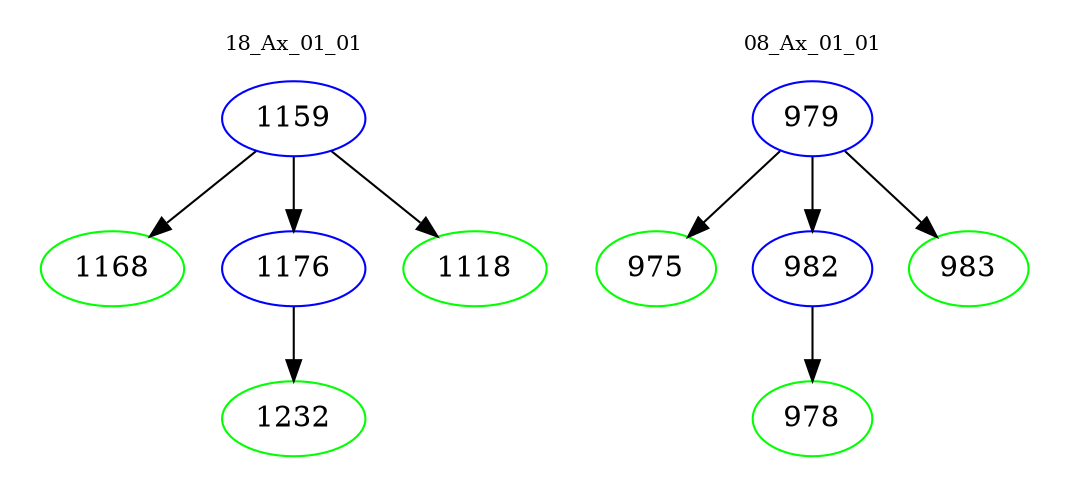 digraph{
subgraph cluster_0 {
color = white
label = "18_Ax_01_01";
fontsize=10;
T0_1159 [label="1159", color="blue"]
T0_1159 -> T0_1168 [color="black"]
T0_1168 [label="1168", color="green"]
T0_1159 -> T0_1176 [color="black"]
T0_1176 [label="1176", color="blue"]
T0_1176 -> T0_1232 [color="black"]
T0_1232 [label="1232", color="green"]
T0_1159 -> T0_1118 [color="black"]
T0_1118 [label="1118", color="green"]
}
subgraph cluster_1 {
color = white
label = "08_Ax_01_01";
fontsize=10;
T1_979 [label="979", color="blue"]
T1_979 -> T1_975 [color="black"]
T1_975 [label="975", color="green"]
T1_979 -> T1_982 [color="black"]
T1_982 [label="982", color="blue"]
T1_982 -> T1_978 [color="black"]
T1_978 [label="978", color="green"]
T1_979 -> T1_983 [color="black"]
T1_983 [label="983", color="green"]
}
}
